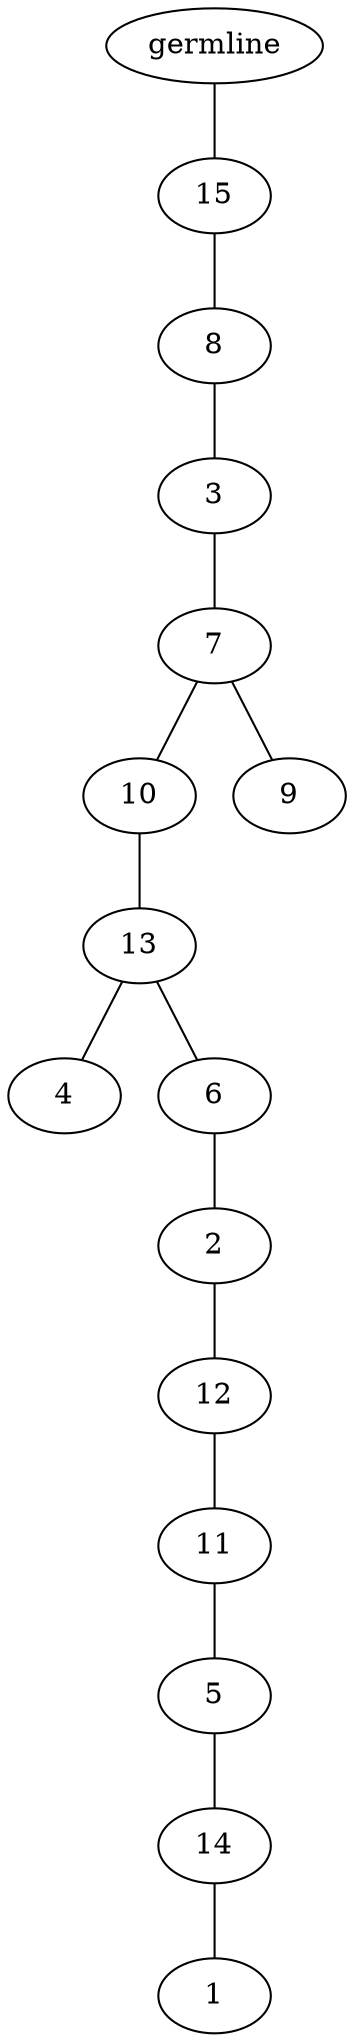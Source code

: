 graph tree {
    "139661441004640" [label="germline"];
    "139661430170384" [label="15"];
    "139661430173648" [label="8"];
    "139661430171680" [label="3"];
    "139661430170144" [label="7"];
    "139661430169808" [label="10"];
    "139661437056048" [label="13"];
    "139661437055712" [label="4"];
    "139661437058064" [label="6"];
    "139661430170768" [label="2"];
    "139661430171296" [label="12"];
    "139661430172976" [label="11"];
    "139661430173024" [label="5"];
    "139661430170432" [label="14"];
    "139661430170048" [label="1"];
    "139661430172496" [label="9"];
    "139661441004640" -- "139661430170384";
    "139661430170384" -- "139661430173648";
    "139661430173648" -- "139661430171680";
    "139661430171680" -- "139661430170144";
    "139661430170144" -- "139661430169808";
    "139661430170144" -- "139661430172496";
    "139661430169808" -- "139661437056048";
    "139661437056048" -- "139661437055712";
    "139661437056048" -- "139661437058064";
    "139661437058064" -- "139661430170768";
    "139661430170768" -- "139661430171296";
    "139661430171296" -- "139661430172976";
    "139661430172976" -- "139661430173024";
    "139661430173024" -- "139661430170432";
    "139661430170432" -- "139661430170048";
}
